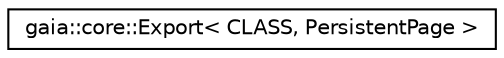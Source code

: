 digraph G
{
  edge [fontname="Helvetica",fontsize="10",labelfontname="Helvetica",labelfontsize="10"];
  node [fontname="Helvetica",fontsize="10",shape=record];
  rankdir=LR;
  Node1 [label="gaia::core::Export\< CLASS, PersistentPage \>",height=0.2,width=0.4,color="black", fillcolor="white", style="filled",URL="$d6/df0/classgaia_1_1core_1_1_export_3_01_c_l_a_s_s_00_01_persistent_page_01_4.html"];
}
